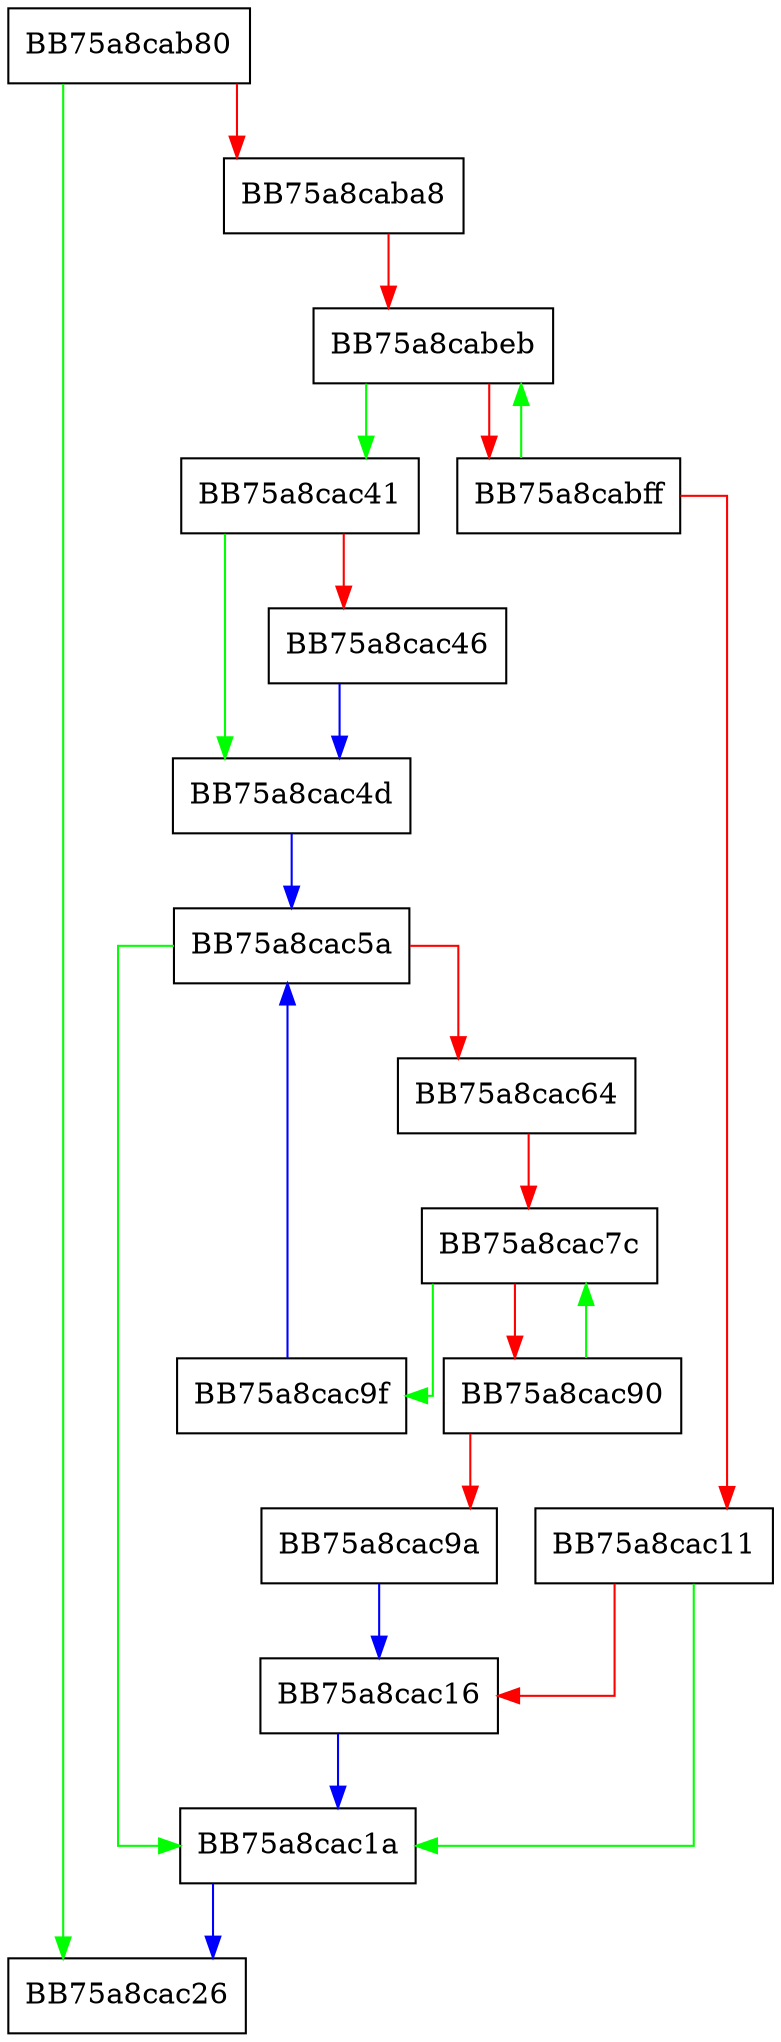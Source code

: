 digraph _Unchecked_erase {
  node [shape="box"];
  graph [splines=ortho];
  BB75a8cab80 -> BB75a8cac26 [color="green"];
  BB75a8cab80 -> BB75a8caba8 [color="red"];
  BB75a8caba8 -> BB75a8cabeb [color="red"];
  BB75a8cabeb -> BB75a8cac41 [color="green"];
  BB75a8cabeb -> BB75a8cabff [color="red"];
  BB75a8cabff -> BB75a8cabeb [color="green"];
  BB75a8cabff -> BB75a8cac11 [color="red"];
  BB75a8cac11 -> BB75a8cac1a [color="green"];
  BB75a8cac11 -> BB75a8cac16 [color="red"];
  BB75a8cac16 -> BB75a8cac1a [color="blue"];
  BB75a8cac1a -> BB75a8cac26 [color="blue"];
  BB75a8cac41 -> BB75a8cac4d [color="green"];
  BB75a8cac41 -> BB75a8cac46 [color="red"];
  BB75a8cac46 -> BB75a8cac4d [color="blue"];
  BB75a8cac4d -> BB75a8cac5a [color="blue"];
  BB75a8cac5a -> BB75a8cac1a [color="green"];
  BB75a8cac5a -> BB75a8cac64 [color="red"];
  BB75a8cac64 -> BB75a8cac7c [color="red"];
  BB75a8cac7c -> BB75a8cac9f [color="green"];
  BB75a8cac7c -> BB75a8cac90 [color="red"];
  BB75a8cac90 -> BB75a8cac7c [color="green"];
  BB75a8cac90 -> BB75a8cac9a [color="red"];
  BB75a8cac9a -> BB75a8cac16 [color="blue"];
  BB75a8cac9f -> BB75a8cac5a [color="blue"];
}